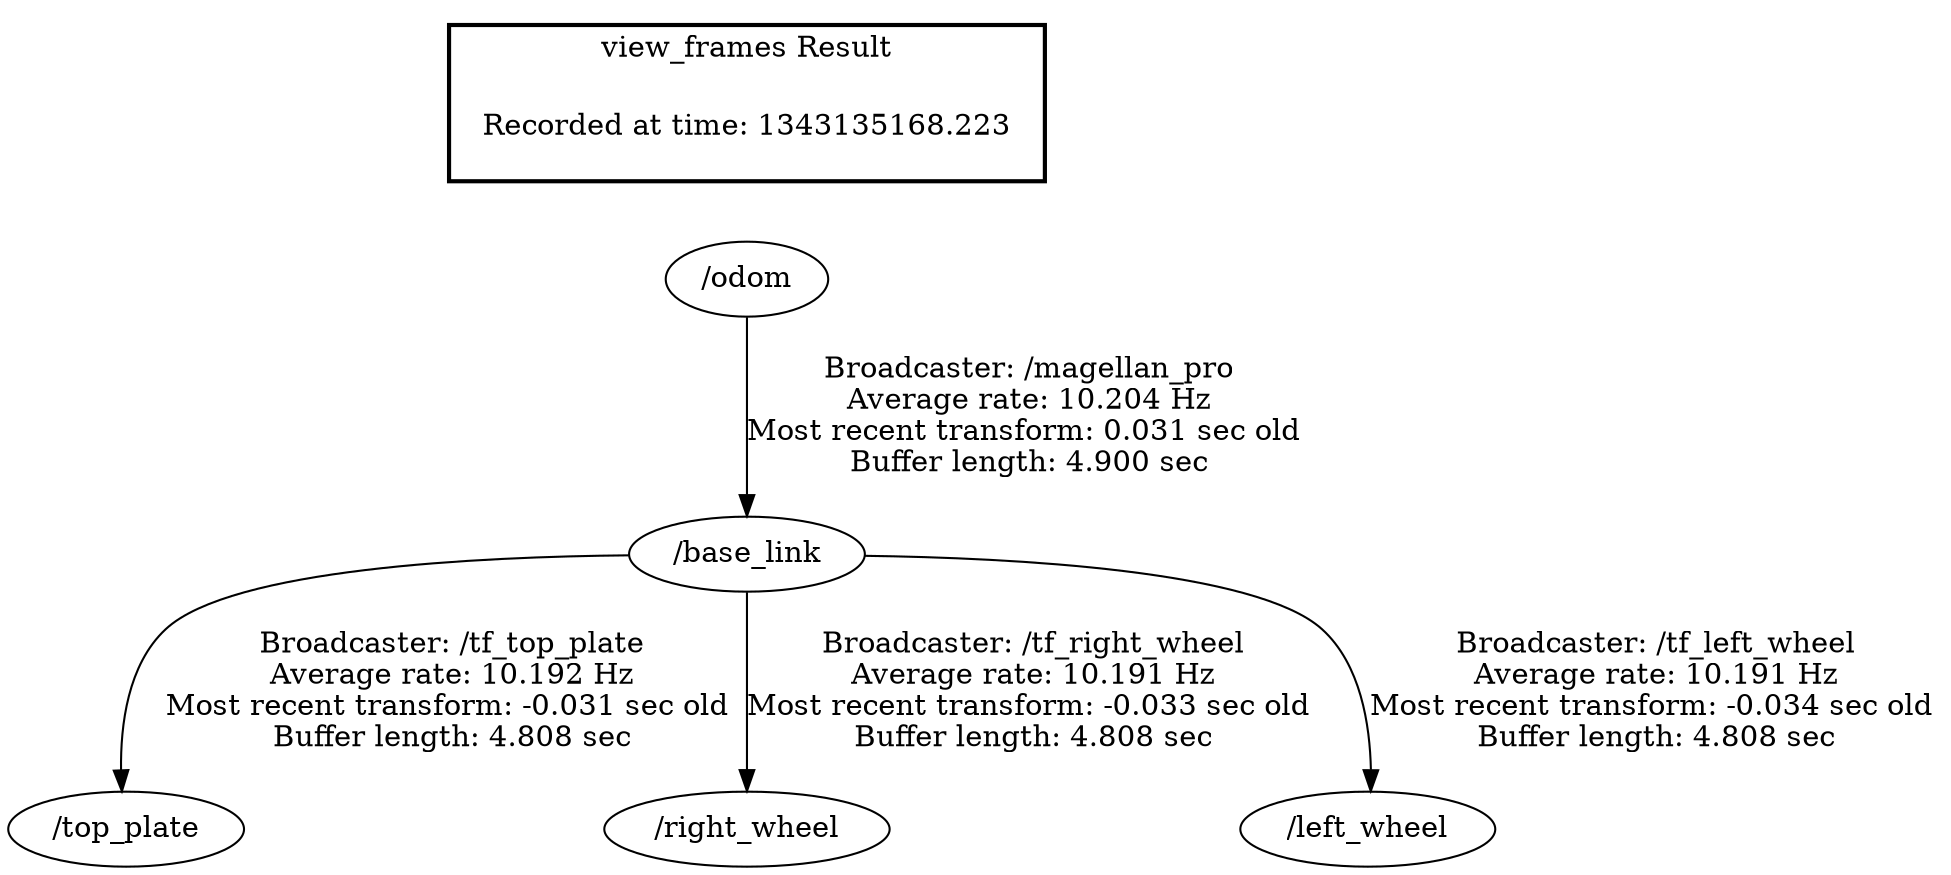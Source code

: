 digraph G {
"/odom" -> "/base_link"[label="Broadcaster: /magellan_pro\nAverage rate: 10.204 Hz\nMost recent transform: 0.031 sec old \nBuffer length: 4.900 sec\n"];
"/base_link" -> "/top_plate"[label="Broadcaster: /tf_top_plate\nAverage rate: 10.192 Hz\nMost recent transform: -0.031 sec old \nBuffer length: 4.808 sec\n"];
"/base_link" -> "/right_wheel"[label="Broadcaster: /tf_right_wheel\nAverage rate: 10.191 Hz\nMost recent transform: -0.033 sec old \nBuffer length: 4.808 sec\n"];
"/base_link" -> "/left_wheel"[label="Broadcaster: /tf_left_wheel\nAverage rate: 10.191 Hz\nMost recent transform: -0.034 sec old \nBuffer length: 4.808 sec\n"];
edge [style=invis];
 subgraph cluster_legend { style=bold; color=black; label ="view_frames Result";
"Recorded at time: 1343135168.223"[ shape=plaintext ] ;
 }->"/odom";
}